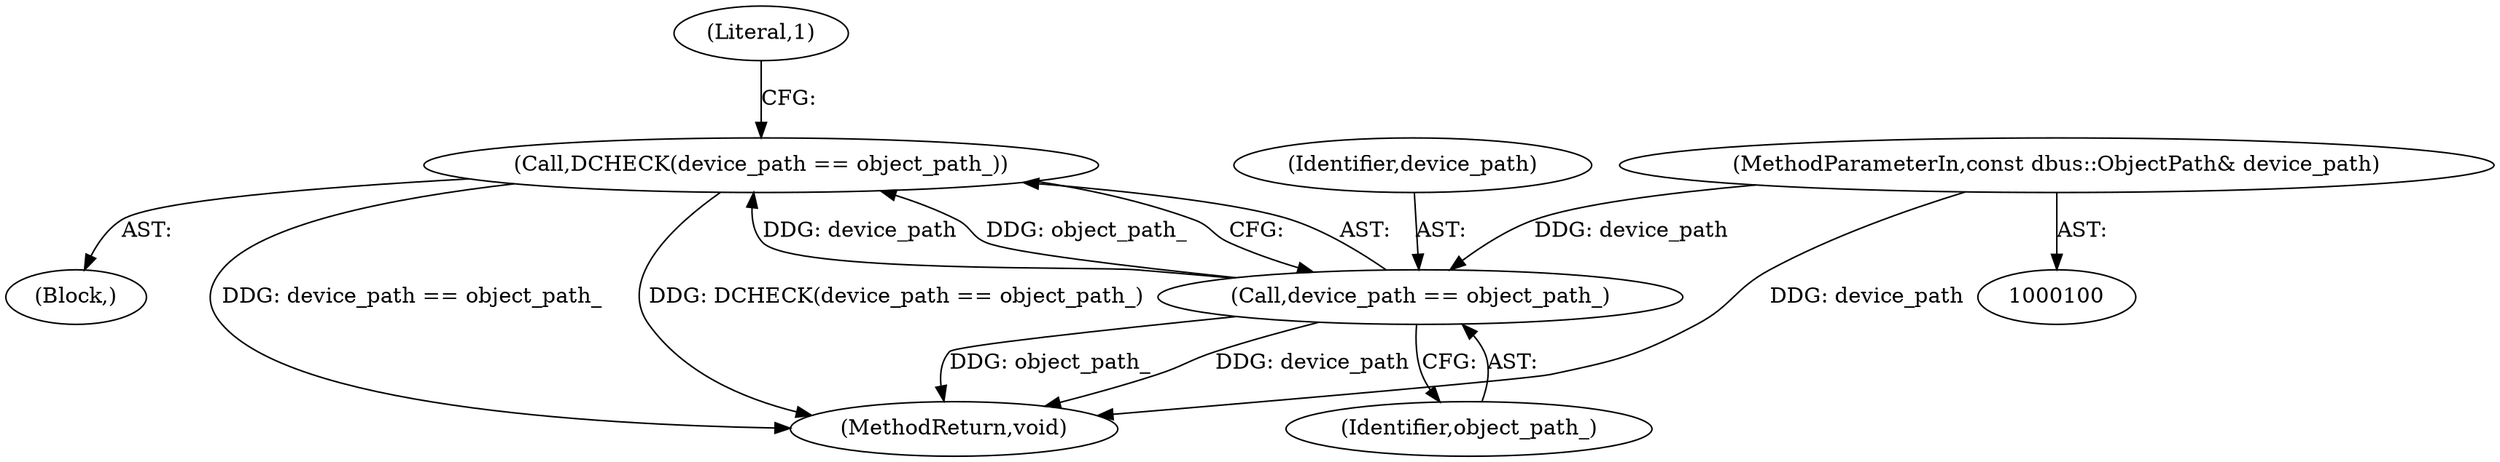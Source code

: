 digraph "1_Chrome_d358f57009b85fb7440208afa5ba87636b491889_9@del" {
"1000106" [label="(Call,DCHECK(device_path == object_path_))"];
"1000107" [label="(Call,device_path == object_path_)"];
"1000101" [label="(MethodParameterIn,const dbus::ObjectPath& device_path)"];
"1000107" [label="(Call,device_path == object_path_)"];
"1000106" [label="(Call,DCHECK(device_path == object_path_))"];
"1000103" [label="(Block,)"];
"1000108" [label="(Identifier,device_path)"];
"1000109" [label="(Identifier,object_path_)"];
"1000112" [label="(Literal,1)"];
"1000130" [label="(MethodReturn,void)"];
"1000101" [label="(MethodParameterIn,const dbus::ObjectPath& device_path)"];
"1000106" -> "1000103"  [label="AST: "];
"1000106" -> "1000107"  [label="CFG: "];
"1000107" -> "1000106"  [label="AST: "];
"1000112" -> "1000106"  [label="CFG: "];
"1000106" -> "1000130"  [label="DDG: device_path == object_path_"];
"1000106" -> "1000130"  [label="DDG: DCHECK(device_path == object_path_)"];
"1000107" -> "1000106"  [label="DDG: device_path"];
"1000107" -> "1000106"  [label="DDG: object_path_"];
"1000107" -> "1000109"  [label="CFG: "];
"1000108" -> "1000107"  [label="AST: "];
"1000109" -> "1000107"  [label="AST: "];
"1000107" -> "1000130"  [label="DDG: device_path"];
"1000107" -> "1000130"  [label="DDG: object_path_"];
"1000101" -> "1000107"  [label="DDG: device_path"];
"1000101" -> "1000100"  [label="AST: "];
"1000101" -> "1000130"  [label="DDG: device_path"];
}
